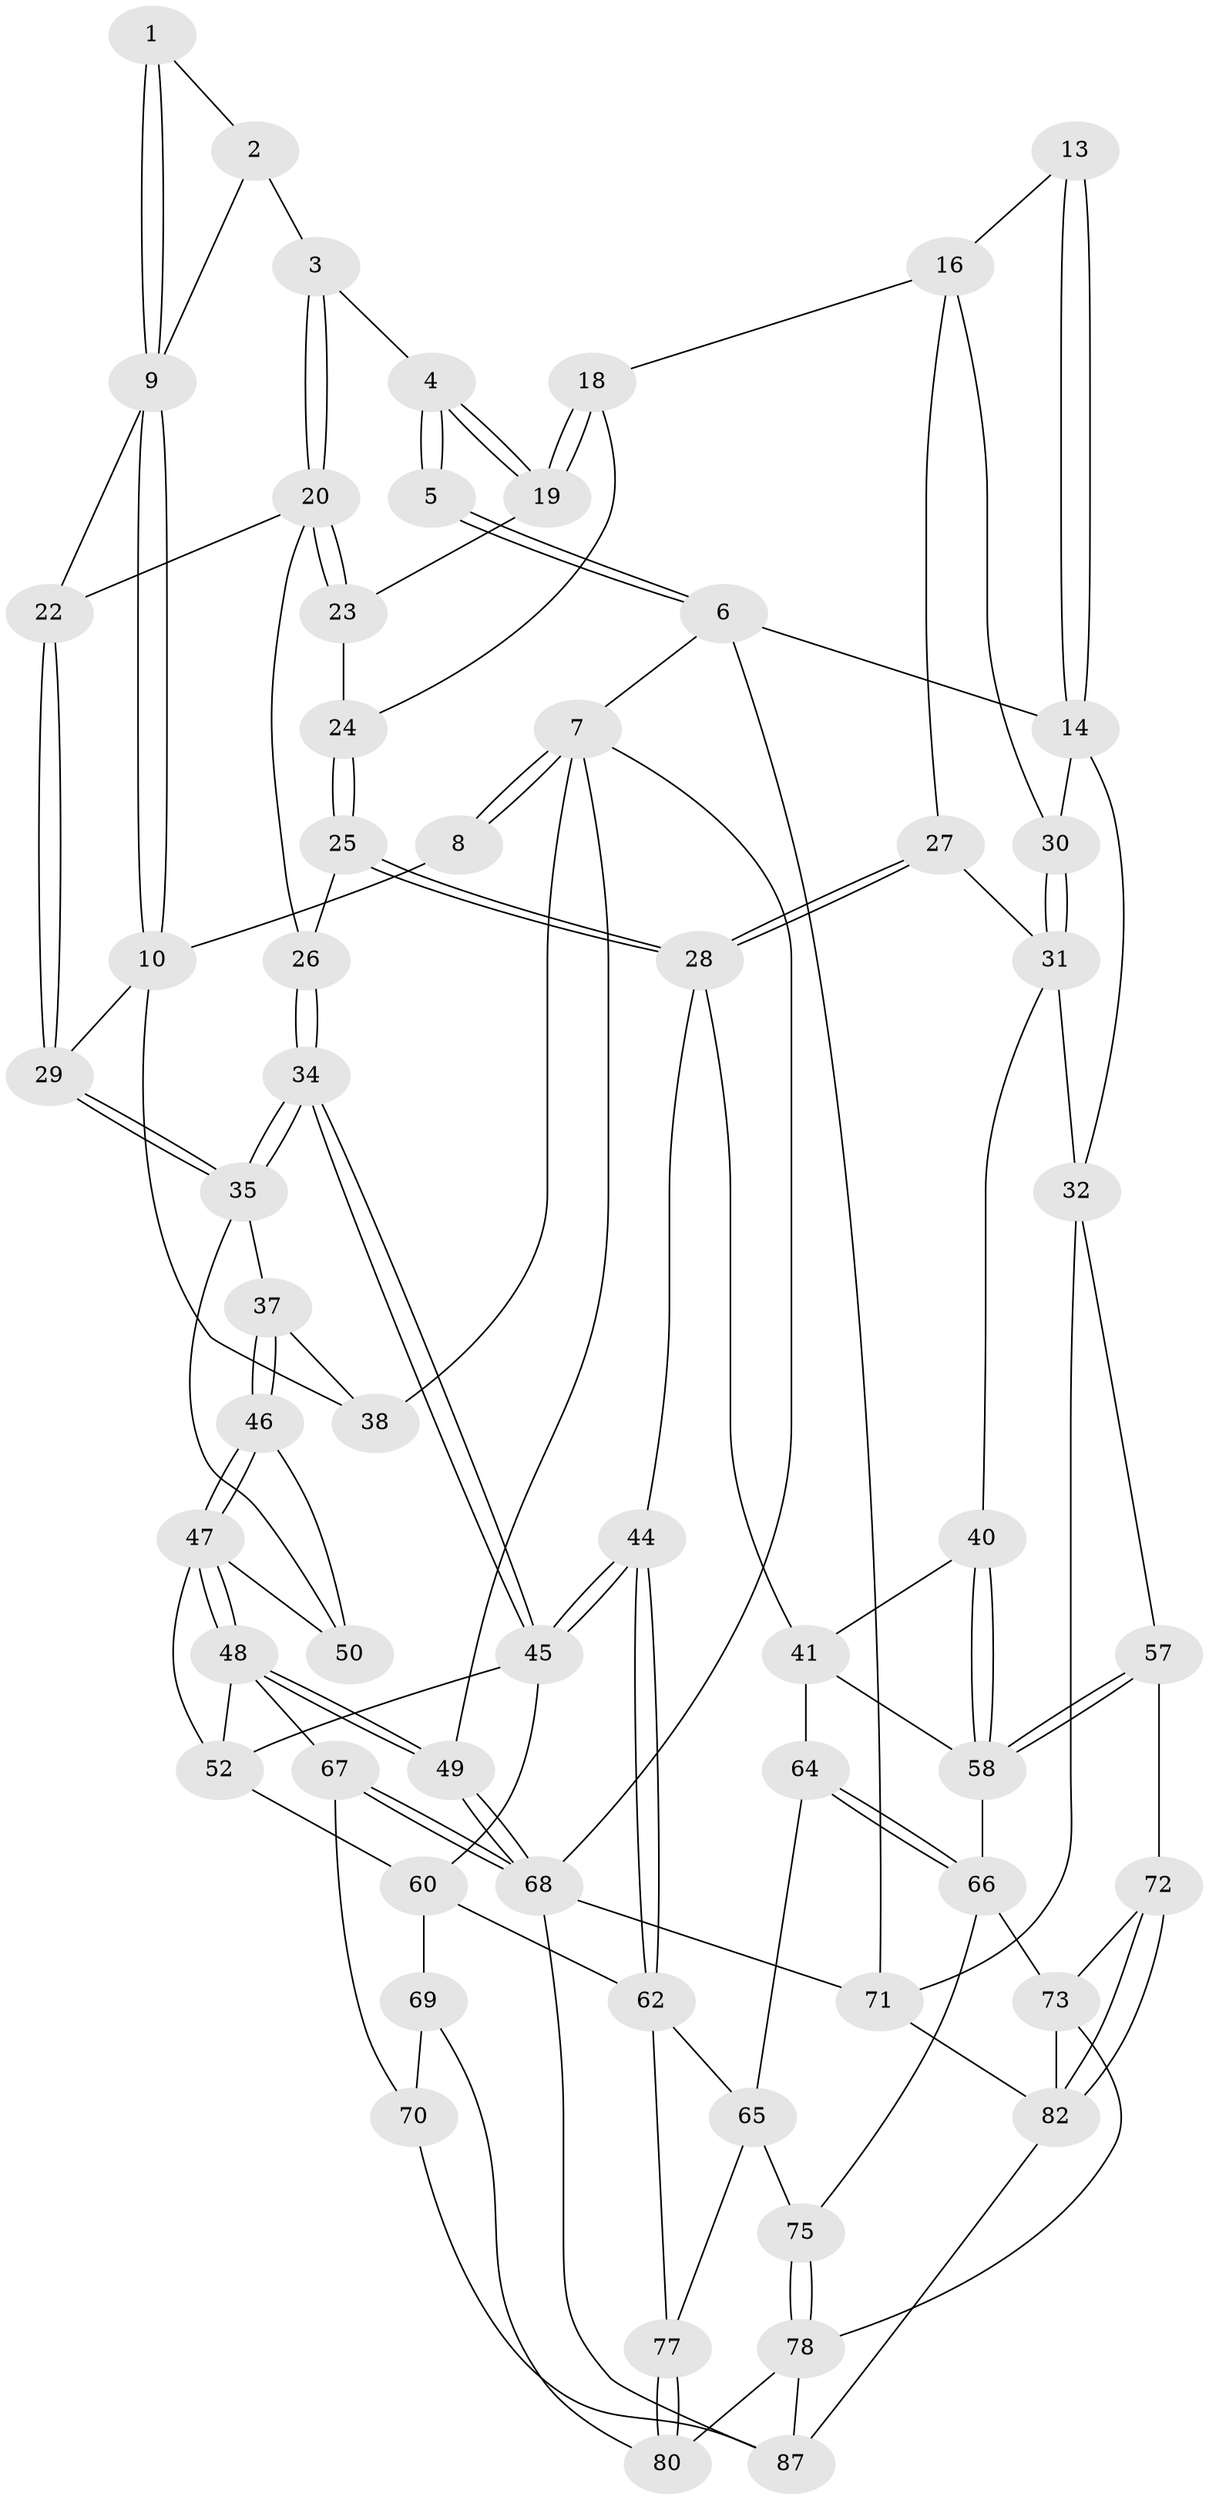 // original degree distribution, {3: 0.03409090909090909, 4: 0.20454545454545456, 5: 0.5568181818181818, 6: 0.20454545454545456}
// Generated by graph-tools (version 1.1) at 2025/11/02/27/25 16:11:51]
// undirected, 61 vertices, 137 edges
graph export_dot {
graph [start="1"]
  node [color=gray90,style=filled];
  1 [pos="+0.173670993506552+0"];
  2 [pos="+0.4931272674099038+0"];
  3 [pos="+0.5702568910015438+0"];
  4 [pos="+0.5800389549645645+0"];
  5 [pos="+0.6057431314559529+0"];
  6 [pos="+1+0"];
  7 [pos="+0+0",super="+39"];
  8 [pos="+0.1512997275641934+0"];
  9 [pos="+0.21260402641591203+0.13578171432640546",super="+12"];
  10 [pos="+0.11365458135402423+0.20926101279984943",super="+11"];
  13 [pos="+0.6409127962428993+0"];
  14 [pos="+0.9888382394795645+0.13373430542678838",super="+15"];
  16 [pos="+0.7602003995183861+0.17389488048201882",super="+17"];
  18 [pos="+0.6751865420898443+0.2061485646319337"];
  19 [pos="+0.5870006161189577+0.10557344444019337"];
  20 [pos="+0.5043919265720889+0.21181696526604293",super="+21"];
  22 [pos="+0.3753497832295429+0.1831417763684644"];
  23 [pos="+0.5858363377463762+0.13555307425610705"];
  24 [pos="+0.5994385090694829+0.19775076193693597"];
  25 [pos="+0.5194621343727899+0.3093971326513735"];
  26 [pos="+0.5076203508242827+0.3045077058665569"];
  27 [pos="+0.7324552662604009+0.2411232763022084"];
  28 [pos="+0.6315419768336419+0.41096226849396916",super="+43"];
  29 [pos="+0.2906956331095339+0.2971040131738004"];
  30 [pos="+0.8982379928566586+0.17259231804924005"];
  31 [pos="+0.8657358912115319+0.33829330087946285",super="+33"];
  32 [pos="+1+0.39905892049282915",super="+56"];
  34 [pos="+0.34587292655828034+0.40952654645303194"];
  35 [pos="+0.3007151633853365+0.38712486113998074",super="+36"];
  37 [pos="+0.11281912994991981+0.3579910835170739"];
  38 [pos="+0.03886339109113887+0.23836641495129005"];
  40 [pos="+0.8737337940303231+0.4448092337946053"];
  41 [pos="+0.7686967709226735+0.48198066905251474",super="+42"];
  44 [pos="+0.516763597421103+0.5972693341411552"];
  45 [pos="+0.38530370860472324+0.49996170997569067",super="+51"];
  46 [pos="+0.11127495595553304+0.4307669391138534"];
  47 [pos="+0.10564113344272724+0.4916136325601187",super="+53"];
  48 [pos="+0.06806434034288789+0.5456241197815437",super="+55"];
  49 [pos="+0+0.6247439421033176"];
  50 [pos="+0.2522114300419153+0.4370856828828584"];
  52 [pos="+0.25265188927584664+0.5642009403018868",super="+54"];
  57 [pos="+1+0.7176586048508168"];
  58 [pos="+0.9379866163147056+0.6559018054702698",super="+59"];
  60 [pos="+0.3834637390923912+0.7593561615656361",super="+61"];
  62 [pos="+0.5135579252937393+0.6345189620321615",super="+63"];
  64 [pos="+0.7610649057611409+0.6486589881047758"];
  65 [pos="+0.6602075027602744+0.7001798890460648",super="+76"];
  66 [pos="+0.8288700397982065+0.7060844176506157",super="+74"];
  67 [pos="+0.19884653335533287+0.8177846337162251"];
  68 [pos="+0+1",super="+83"];
  69 [pos="+0.37116937832726193+0.7730356536434987",super="+84"];
  70 [pos="+0.34979195943734626+0.7847784010479122",super="+85"];
  71 [pos="+1+1"];
  72 [pos="+0.9415005006190744+0.8167379155468926"];
  73 [pos="+0.9075129482084238+0.8159412798228702",super="+81"];
  75 [pos="+0.7557583862236685+0.799765046639921"];
  77 [pos="+0.6170219602664523+0.878929772025372"];
  78 [pos="+0.7920899268328875+0.9057947768388476",super="+79"];
  80 [pos="+0.6157620174137738+0.9544321525907192"];
  82 [pos="+0.9210307071252948+1",super="+86"];
  87 [pos="+0.3766127313851136+1",super="+88"];
  1 -- 2;
  1 -- 9;
  1 -- 9;
  2 -- 3;
  2 -- 9;
  3 -- 4;
  3 -- 20;
  3 -- 20;
  4 -- 5;
  4 -- 5;
  4 -- 19;
  4 -- 19;
  5 -- 6;
  5 -- 6;
  6 -- 7;
  6 -- 71;
  6 -- 14;
  7 -- 8;
  7 -- 8;
  7 -- 68;
  7 -- 49;
  7 -- 38;
  8 -- 10;
  9 -- 10;
  9 -- 10;
  9 -- 22;
  10 -- 29;
  10 -- 38;
  13 -- 14;
  13 -- 14;
  13 -- 16;
  14 -- 30;
  14 -- 32;
  16 -- 30;
  16 -- 18;
  16 -- 27;
  18 -- 19;
  18 -- 19;
  18 -- 24;
  19 -- 23;
  20 -- 23;
  20 -- 23;
  20 -- 26;
  20 -- 22;
  22 -- 29;
  22 -- 29;
  23 -- 24;
  24 -- 25;
  24 -- 25;
  25 -- 26;
  25 -- 28;
  25 -- 28;
  26 -- 34;
  26 -- 34;
  27 -- 28;
  27 -- 28;
  27 -- 31;
  28 -- 44;
  28 -- 41;
  29 -- 35;
  29 -- 35;
  30 -- 31;
  30 -- 31;
  31 -- 32;
  31 -- 40;
  32 -- 57;
  32 -- 71;
  34 -- 35;
  34 -- 35;
  34 -- 45;
  34 -- 45;
  35 -- 50;
  35 -- 37;
  37 -- 38;
  37 -- 46;
  37 -- 46;
  40 -- 41;
  40 -- 58;
  40 -- 58;
  41 -- 58;
  41 -- 64;
  44 -- 45;
  44 -- 45;
  44 -- 62;
  44 -- 62;
  45 -- 52;
  45 -- 60;
  46 -- 47;
  46 -- 47;
  46 -- 50;
  47 -- 48;
  47 -- 48;
  47 -- 50;
  47 -- 52;
  48 -- 49;
  48 -- 49;
  48 -- 67;
  48 -- 52;
  49 -- 68;
  49 -- 68;
  52 -- 60;
  57 -- 58;
  57 -- 58;
  57 -- 72;
  58 -- 66;
  60 -- 62;
  60 -- 69;
  62 -- 65;
  62 -- 77;
  64 -- 65;
  64 -- 66;
  64 -- 66;
  65 -- 75;
  65 -- 77;
  66 -- 73;
  66 -- 75;
  67 -- 68;
  67 -- 68;
  67 -- 70;
  68 -- 87;
  68 -- 71;
  69 -- 70 [weight=2];
  69 -- 80;
  70 -- 87;
  71 -- 82;
  72 -- 73;
  72 -- 82;
  72 -- 82;
  73 -- 82;
  73 -- 78;
  75 -- 78;
  75 -- 78;
  77 -- 80;
  77 -- 80;
  78 -- 80;
  78 -- 87;
  82 -- 87;
}
